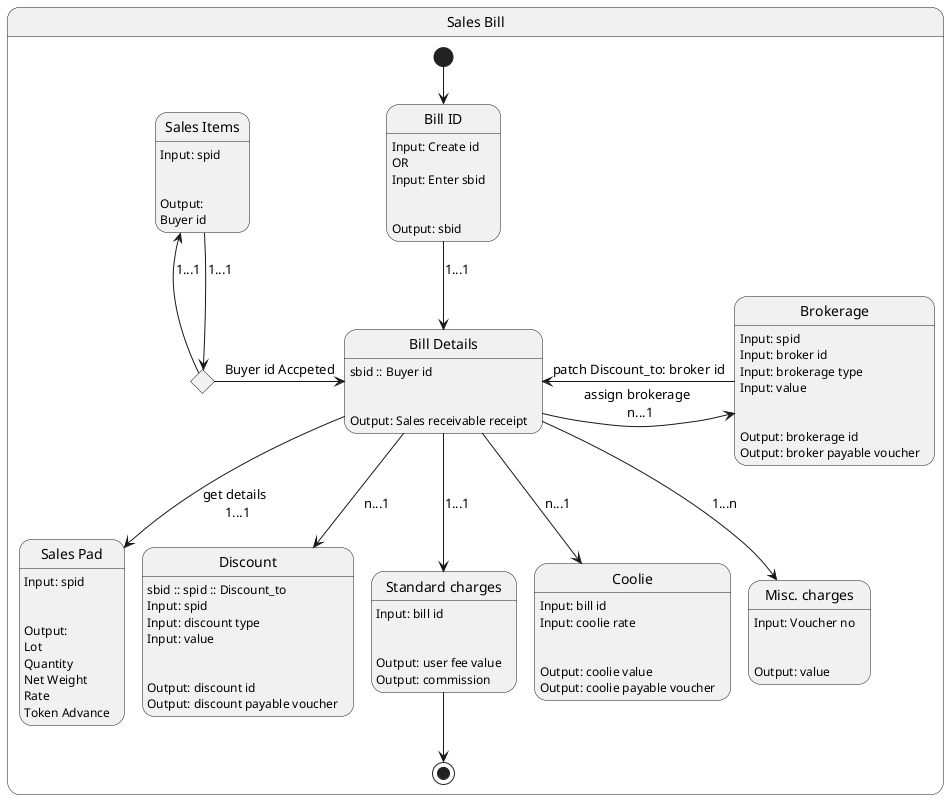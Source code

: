 @startuml

state "Sales Bill" as sb {

    state "Bill ID" as sbid {
    sbid: Input: Create id
    sbid: OR
    sbid: Input: Enter sbid
    sbid: \n
    sbid: Output: sbid
    }

    state "Sales Items" as spid{
        spid: Input: spid
        spid: \n
        spid: Output:
        spid: Buyer id
    }

    state "Sales Pad" as sp{
        sp: Input: spid
        sp: \n
        sp: Output:
        sp: Lot
        sp: Quantity
        sp: Net Weight
        sp: Rate
        sp: Token Advance
    }

    state "Bill Details" as bd{
        bd: sbid :: Buyer id
        bd: \n
        bd: Output: Sales receivable receipt
    }

    state bspace <<choice>>

    state "Brokerage" as bk{
        bk: Input: spid
        bk: Input: broker id
        bk: Input: brokerage type
        bk: Input: value
        bk: \n
        bk: Output: brokerage id
        bk: Output: broker payable voucher
    }

    state "Discount" as dsc {
        dsc: sbid :: spid :: Discount_to
        dsc: Input: spid
        dsc: Input: discount type
        dsc: Input: value
        dsc: \n
        dsc: Output: discount id
        dsc: Output: discount payable voucher
    }

    state "Standard charges" as sc {
        sc: Input: bill id
        sc: \n
        sc: Output: user fee value
        sc: Output: commission
    }
    state Coolie{
        Coolie: Input: bill id
        Coolie: Input: coolie rate
        Coolie: \n
        Coolie: Output: coolie value
        Coolie: Output: coolie payable voucher
    }

    state "Misc. charges" as ms{
        ms: Input: Voucher no
        ms: \n
        ms: Output: value
    }

    [*] --> sbid
    sbid -d-> bd : 1...1
    spid --> bspace : 1...1
    bspace -r-> bd : Buyer id Accpeted
    bspace -u-> spid : 1...1
    bd --> sp : get details \n 1...1
    bd -r-> bk : assign brokerage \n n...1
    bk -l-> bd : patch Discount_to: broker id
    bd --> dsc : n...1
    bd --> Coolie : n...1
    bd --> ms : 1...n
    bd --> sc : 1...1
    sc --> [*]
 
@enduml

/* 

: Input:
: Output:
: \n


*/